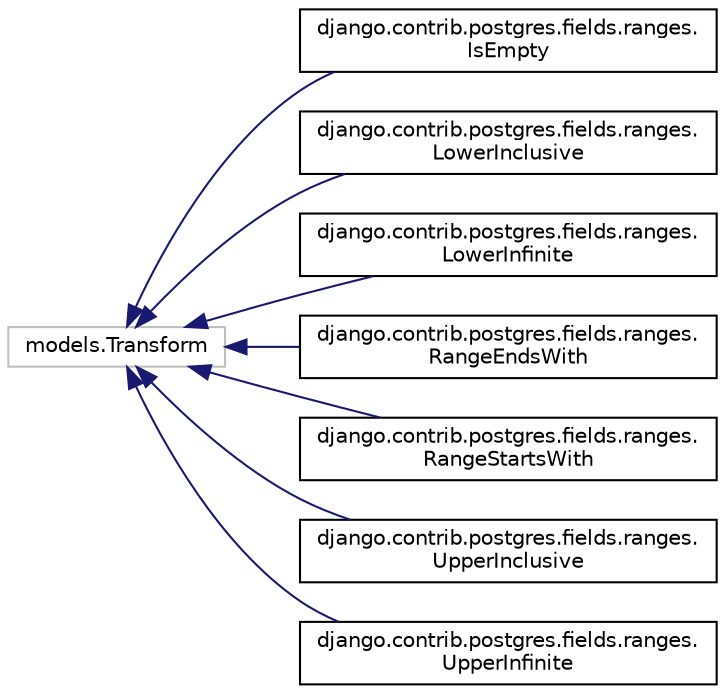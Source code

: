 digraph "Graphical Class Hierarchy"
{
 // LATEX_PDF_SIZE
  edge [fontname="Helvetica",fontsize="10",labelfontname="Helvetica",labelfontsize="10"];
  node [fontname="Helvetica",fontsize="10",shape=record];
  rankdir="LR";
  Node3499 [label="models.Transform",height=0.2,width=0.4,color="grey75", fillcolor="white", style="filled",tooltip=" "];
  Node3499 -> Node0 [dir="back",color="midnightblue",fontsize="10",style="solid",fontname="Helvetica"];
  Node0 [label="django.contrib.postgres.fields.ranges.\lIsEmpty",height=0.2,width=0.4,color="black", fillcolor="white", style="filled",URL="$classdjango_1_1contrib_1_1postgres_1_1fields_1_1ranges_1_1_is_empty.html",tooltip=" "];
  Node3499 -> Node3501 [dir="back",color="midnightblue",fontsize="10",style="solid",fontname="Helvetica"];
  Node3501 [label="django.contrib.postgres.fields.ranges.\lLowerInclusive",height=0.2,width=0.4,color="black", fillcolor="white", style="filled",URL="$classdjango_1_1contrib_1_1postgres_1_1fields_1_1ranges_1_1_lower_inclusive.html",tooltip=" "];
  Node3499 -> Node3502 [dir="back",color="midnightblue",fontsize="10",style="solid",fontname="Helvetica"];
  Node3502 [label="django.contrib.postgres.fields.ranges.\lLowerInfinite",height=0.2,width=0.4,color="black", fillcolor="white", style="filled",URL="$classdjango_1_1contrib_1_1postgres_1_1fields_1_1ranges_1_1_lower_infinite.html",tooltip=" "];
  Node3499 -> Node3503 [dir="back",color="midnightblue",fontsize="10",style="solid",fontname="Helvetica"];
  Node3503 [label="django.contrib.postgres.fields.ranges.\lRangeEndsWith",height=0.2,width=0.4,color="black", fillcolor="white", style="filled",URL="$classdjango_1_1contrib_1_1postgres_1_1fields_1_1ranges_1_1_range_ends_with.html",tooltip=" "];
  Node3499 -> Node3504 [dir="back",color="midnightblue",fontsize="10",style="solid",fontname="Helvetica"];
  Node3504 [label="django.contrib.postgres.fields.ranges.\lRangeStartsWith",height=0.2,width=0.4,color="black", fillcolor="white", style="filled",URL="$classdjango_1_1contrib_1_1postgres_1_1fields_1_1ranges_1_1_range_starts_with.html",tooltip=" "];
  Node3499 -> Node3505 [dir="back",color="midnightblue",fontsize="10",style="solid",fontname="Helvetica"];
  Node3505 [label="django.contrib.postgres.fields.ranges.\lUpperInclusive",height=0.2,width=0.4,color="black", fillcolor="white", style="filled",URL="$classdjango_1_1contrib_1_1postgres_1_1fields_1_1ranges_1_1_upper_inclusive.html",tooltip=" "];
  Node3499 -> Node3506 [dir="back",color="midnightblue",fontsize="10",style="solid",fontname="Helvetica"];
  Node3506 [label="django.contrib.postgres.fields.ranges.\lUpperInfinite",height=0.2,width=0.4,color="black", fillcolor="white", style="filled",URL="$classdjango_1_1contrib_1_1postgres_1_1fields_1_1ranges_1_1_upper_infinite.html",tooltip=" "];
}
